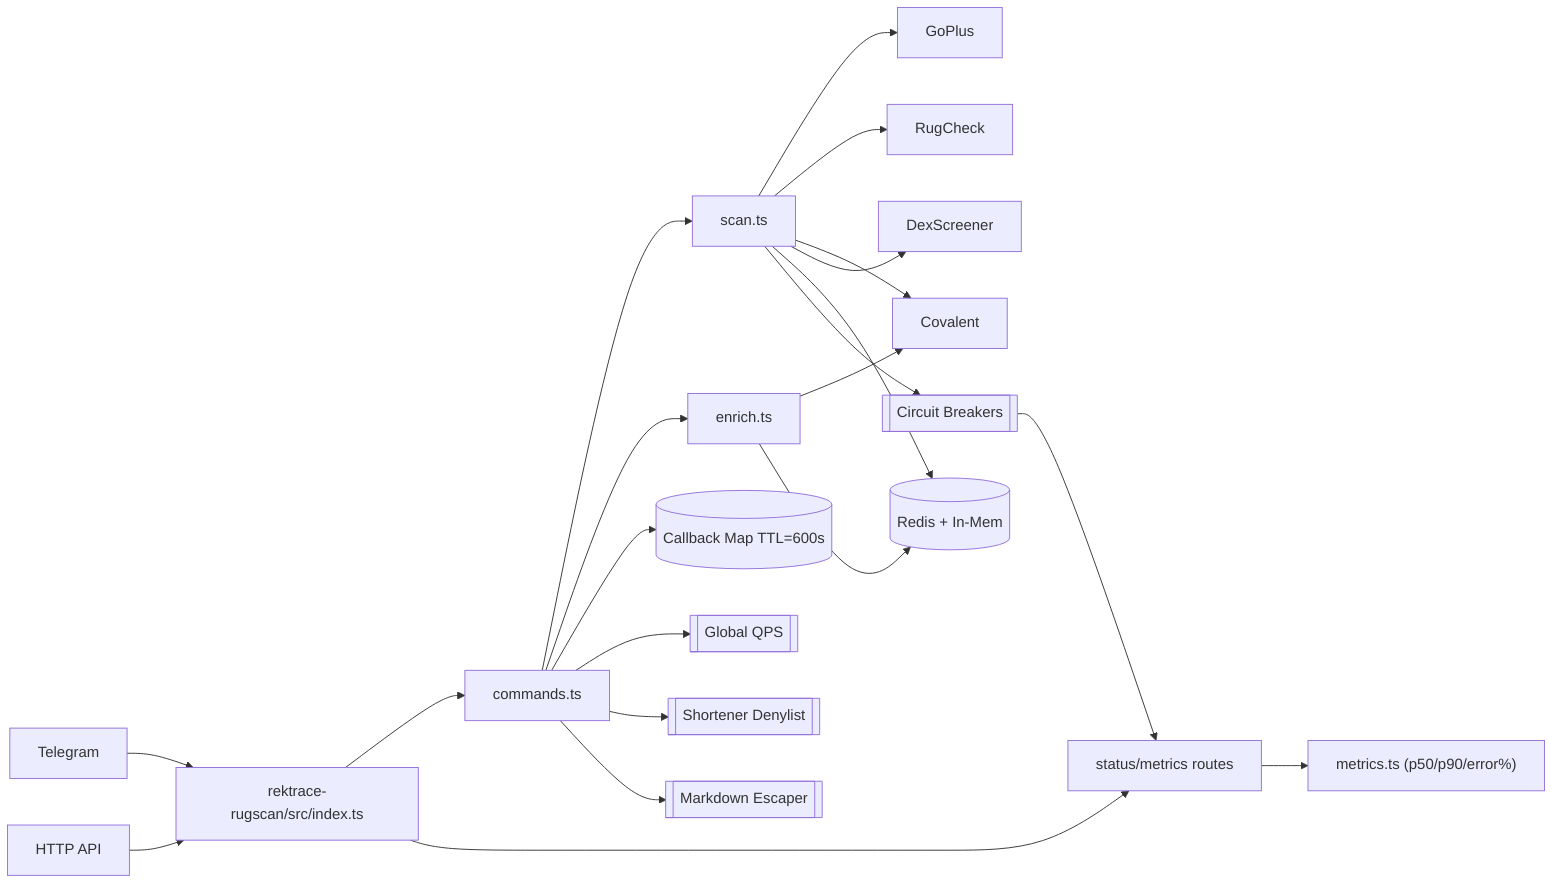 flowchart LR
  TG["Telegram"] --> IDX["rektrace-rugscan/src/index.ts"]
  HTTP["HTTP API"] --> IDX
  IDX --> CMD["commands.ts"]
  IDX --> STS["status/metrics routes"]
  CMD --> SCAN["scan.ts"]
  CMD --> ENR["enrich.ts"]
  SCAN --> P1["GoPlus"]
  SCAN --> P2["RugCheck"]
  SCAN --> P3["Covalent"]
  ENR --> P3
  SCAN --> P4["DexScreener"]
  SCAN --> CACH[("Redis + In-Mem")]
  SCAN --> BRK[["Circuit Breakers"]]
  ENR --> CACH
  BRK --> STS
  STS --> METR["metrics.ts (p50/p90/error%)"]
  CMD --> CBMAP[("Callback Map TTL=600s")] 
  CMD --> RL[["Global QPS"]]
  CMD --> URL[["Shortener Denylist"]]
  CMD --> UI[["Markdown Escaper"]]